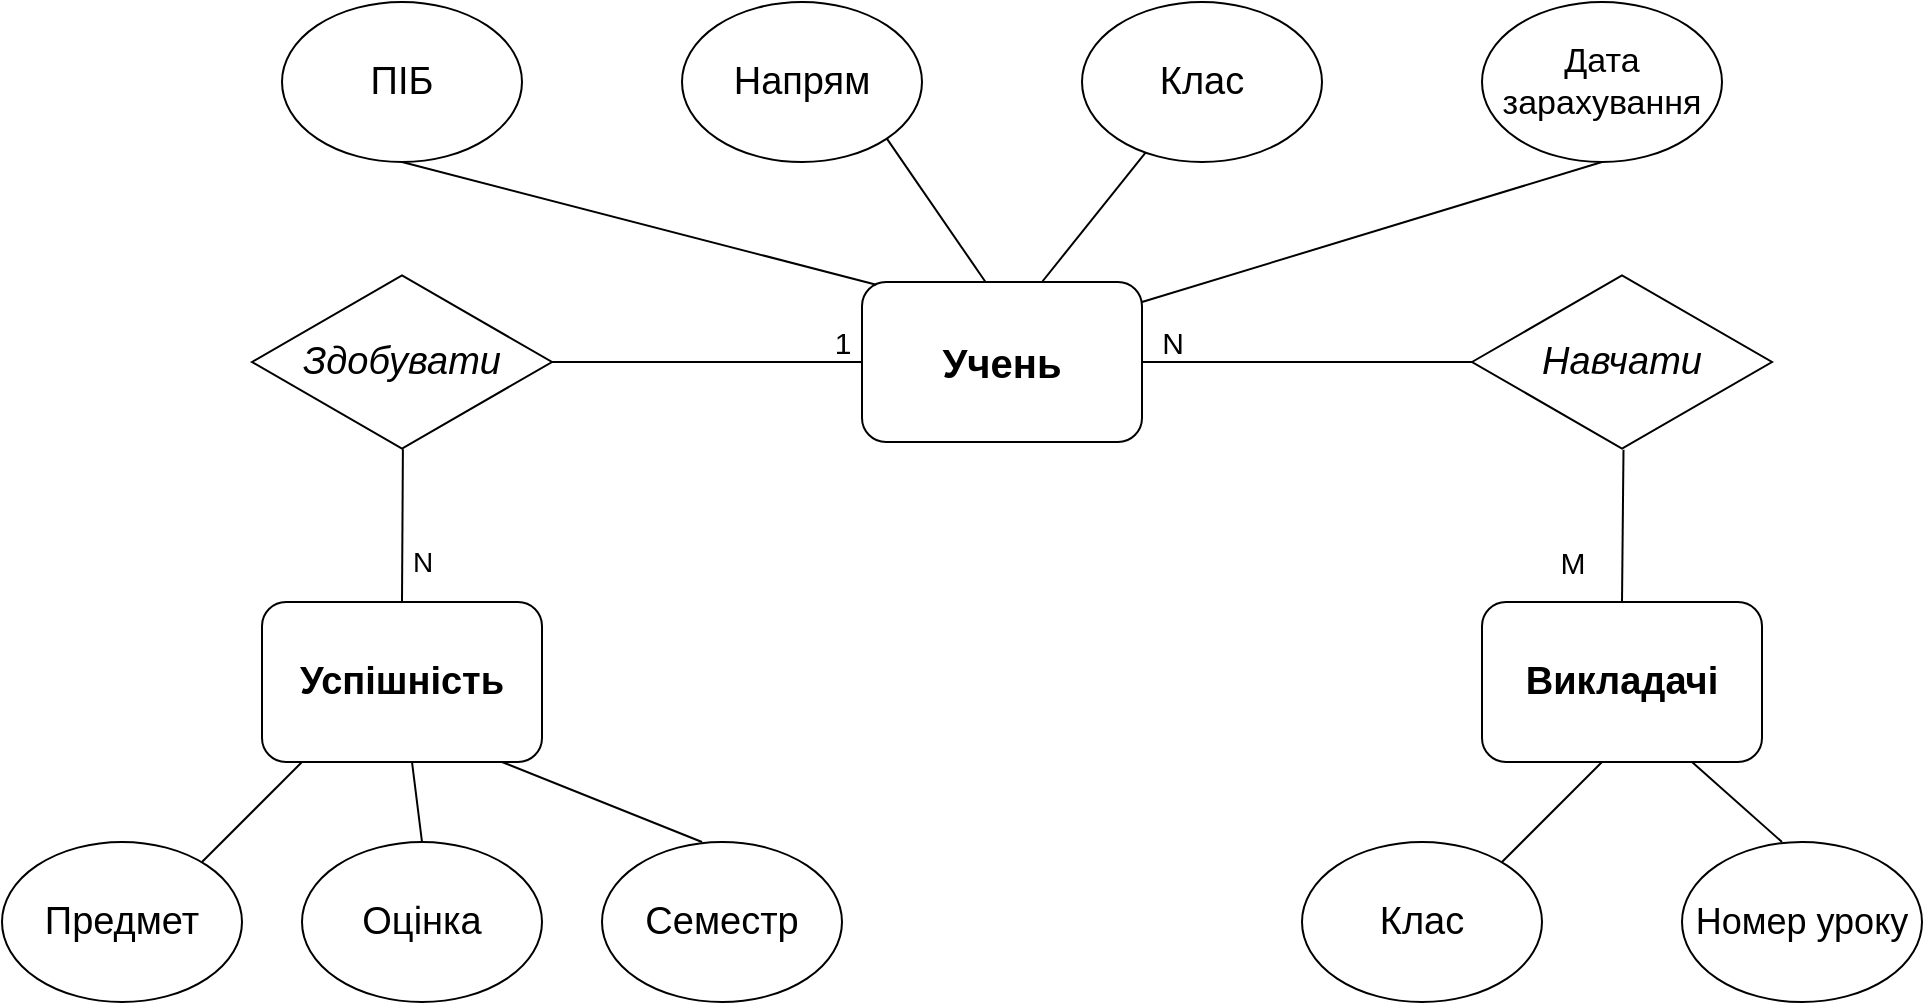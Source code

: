 <mxfile version="13.6.10" type="github">
  <diagram name="Page-1" id="9f46799a-70d6-7492-0946-bef42562c5a5">
    <mxGraphModel dx="1038" dy="580" grid="1" gridSize="10" guides="1" tooltips="1" connect="1" arrows="1" fold="1" page="1" pageScale="1" pageWidth="1100" pageHeight="850" background="#ffffff" math="0" shadow="0">
      <root>
        <mxCell id="0" />
        <mxCell id="1" parent="0" />
        <mxCell id="Mp1x6kanmkIfV_-Pa54P-1" value="&lt;font style=&quot;font-size: 19px&quot;&gt;&lt;i&gt;Здобувати&lt;/i&gt;&lt;/font&gt;" style="html=1;whiteSpace=wrap;aspect=fixed;shape=isoRectangle;" vertex="1" parent="1">
          <mxGeometry x="145" y="155" width="150" height="90" as="geometry" />
        </mxCell>
        <mxCell id="Mp1x6kanmkIfV_-Pa54P-2" value="&lt;font style=&quot;font-size: 19px&quot;&gt;&lt;i&gt;Навчати&lt;/i&gt;&lt;/font&gt;" style="html=1;whiteSpace=wrap;aspect=fixed;shape=isoRectangle;" vertex="1" parent="1">
          <mxGeometry x="755" y="155" width="150" height="90" as="geometry" />
        </mxCell>
        <mxCell id="Mp1x6kanmkIfV_-Pa54P-3" value="&lt;font style=&quot;font-size: 20px&quot;&gt;&lt;b&gt;Учень&lt;/b&gt;&lt;/font&gt;" style="rounded=1;whiteSpace=wrap;html=1;" vertex="1" parent="1">
          <mxGeometry x="450" y="160" width="140" height="80" as="geometry" />
        </mxCell>
        <mxCell id="Mp1x6kanmkIfV_-Pa54P-4" value="&lt;font style=&quot;font-size: 19px&quot;&gt;ПІБ&lt;/font&gt;" style="ellipse;whiteSpace=wrap;html=1;" vertex="1" parent="1">
          <mxGeometry x="160" y="20" width="120" height="80" as="geometry" />
        </mxCell>
        <mxCell id="Mp1x6kanmkIfV_-Pa54P-5" value="&lt;font style=&quot;font-size: 19px&quot;&gt;Напрям&lt;/font&gt;" style="ellipse;whiteSpace=wrap;html=1;" vertex="1" parent="1">
          <mxGeometry x="360" y="20" width="120" height="80" as="geometry" />
        </mxCell>
        <mxCell id="Mp1x6kanmkIfV_-Pa54P-6" value="&lt;font style=&quot;font-size: 19px&quot;&gt;Клас&lt;/font&gt;" style="ellipse;whiteSpace=wrap;html=1;" vertex="1" parent="1">
          <mxGeometry x="560" y="20" width="120" height="80" as="geometry" />
        </mxCell>
        <mxCell id="Mp1x6kanmkIfV_-Pa54P-7" value="&lt;font style=&quot;font-size: 17px&quot;&gt;&lt;font style=&quot;font-size: 17px&quot;&gt;Дата &lt;/font&gt;&lt;font style=&quot;font-size: 17px&quot;&gt;зарахування&lt;/font&gt;&lt;/font&gt;" style="ellipse;whiteSpace=wrap;html=1;" vertex="1" parent="1">
          <mxGeometry x="760" y="20" width="120" height="80" as="geometry" />
        </mxCell>
        <mxCell id="Mp1x6kanmkIfV_-Pa54P-12" value="" style="endArrow=none;html=1;entryX=0.5;entryY=1;entryDx=0;entryDy=0;" edge="1" parent="1" target="Mp1x6kanmkIfV_-Pa54P-7">
          <mxGeometry width="50" height="50" relative="1" as="geometry">
            <mxPoint x="590" y="170" as="sourcePoint" />
            <mxPoint x="640" y="120" as="targetPoint" />
          </mxGeometry>
        </mxCell>
        <mxCell id="Mp1x6kanmkIfV_-Pa54P-13" value="" style="endArrow=none;html=1;exitX=0.5;exitY=1;exitDx=0;exitDy=0;entryX=0.051;entryY=0.017;entryDx=0;entryDy=0;entryPerimeter=0;" edge="1" parent="1" source="Mp1x6kanmkIfV_-Pa54P-4" target="Mp1x6kanmkIfV_-Pa54P-3">
          <mxGeometry width="50" height="50" relative="1" as="geometry">
            <mxPoint x="280" y="170" as="sourcePoint" />
            <mxPoint x="440" y="160" as="targetPoint" />
          </mxGeometry>
        </mxCell>
        <mxCell id="Mp1x6kanmkIfV_-Pa54P-14" value="" style="endArrow=none;html=1;" edge="1" parent="1" target="Mp1x6kanmkIfV_-Pa54P-6">
          <mxGeometry width="50" height="50" relative="1" as="geometry">
            <mxPoint x="540" y="160" as="sourcePoint" />
            <mxPoint x="590" y="110" as="targetPoint" />
          </mxGeometry>
        </mxCell>
        <mxCell id="Mp1x6kanmkIfV_-Pa54P-15" value="" style="endArrow=none;html=1;entryX=1;entryY=1;entryDx=0;entryDy=0;exitX=0.44;exitY=-0.003;exitDx=0;exitDy=0;exitPerimeter=0;" edge="1" parent="1" source="Mp1x6kanmkIfV_-Pa54P-3" target="Mp1x6kanmkIfV_-Pa54P-5">
          <mxGeometry width="50" height="50" relative="1" as="geometry">
            <mxPoint x="500" y="140" as="sourcePoint" />
            <mxPoint x="530" y="80" as="targetPoint" />
          </mxGeometry>
        </mxCell>
        <mxCell id="Mp1x6kanmkIfV_-Pa54P-16" value="&lt;b&gt;&lt;font style=&quot;font-size: 19px&quot;&gt;Успішність&lt;/font&gt;&lt;/b&gt;" style="rounded=1;whiteSpace=wrap;html=1;" vertex="1" parent="1">
          <mxGeometry x="150" y="320" width="140" height="80" as="geometry" />
        </mxCell>
        <mxCell id="Mp1x6kanmkIfV_-Pa54P-17" value="&lt;b&gt;&lt;font style=&quot;font-size: 19px&quot;&gt;Викладачі&lt;/font&gt;&lt;/b&gt;" style="rounded=1;whiteSpace=wrap;html=1;" vertex="1" parent="1">
          <mxGeometry x="760" y="320" width="140" height="80" as="geometry" />
        </mxCell>
        <mxCell id="Mp1x6kanmkIfV_-Pa54P-19" value="" style="endArrow=none;html=1;entryX=0.503;entryY=0.984;entryDx=0;entryDy=0;entryPerimeter=0;exitX=0.5;exitY=0;exitDx=0;exitDy=0;" edge="1" parent="1" source="Mp1x6kanmkIfV_-Pa54P-16" target="Mp1x6kanmkIfV_-Pa54P-1">
          <mxGeometry width="50" height="50" relative="1" as="geometry">
            <mxPoint x="240" y="310" as="sourcePoint" />
            <mxPoint x="229" y="260" as="targetPoint" />
          </mxGeometry>
        </mxCell>
        <mxCell id="Mp1x6kanmkIfV_-Pa54P-21" value="" style="endArrow=none;html=1;entryX=0;entryY=0.5;entryDx=0;entryDy=0;" edge="1" parent="1" source="Mp1x6kanmkIfV_-Pa54P-1" target="Mp1x6kanmkIfV_-Pa54P-3">
          <mxGeometry width="50" height="50" relative="1" as="geometry">
            <mxPoint x="300" y="200" as="sourcePoint" />
            <mxPoint x="550" y="270" as="targetPoint" />
          </mxGeometry>
        </mxCell>
        <mxCell id="Mp1x6kanmkIfV_-Pa54P-22" value="" style="endArrow=none;html=1;exitX=1;exitY=0.5;exitDx=0;exitDy=0;" edge="1" parent="1" source="Mp1x6kanmkIfV_-Pa54P-3" target="Mp1x6kanmkIfV_-Pa54P-2">
          <mxGeometry width="50" height="50" relative="1" as="geometry">
            <mxPoint x="640" y="220" as="sourcePoint" />
            <mxPoint x="740" y="198" as="targetPoint" />
          </mxGeometry>
        </mxCell>
        <mxCell id="Mp1x6kanmkIfV_-Pa54P-23" value="" style="endArrow=none;html=1;exitX=0.5;exitY=0;exitDx=0;exitDy=0;entryX=0.505;entryY=0.987;entryDx=0;entryDy=0;entryPerimeter=0;" edge="1" parent="1" source="Mp1x6kanmkIfV_-Pa54P-17" target="Mp1x6kanmkIfV_-Pa54P-2">
          <mxGeometry width="50" height="50" relative="1" as="geometry">
            <mxPoint x="810" y="300" as="sourcePoint" />
            <mxPoint x="860" y="250" as="targetPoint" />
          </mxGeometry>
        </mxCell>
        <mxCell id="Mp1x6kanmkIfV_-Pa54P-24" value="&lt;font style=&quot;font-size: 19px&quot;&gt;Семестр&lt;/font&gt;" style="ellipse;whiteSpace=wrap;html=1;" vertex="1" parent="1">
          <mxGeometry x="320" y="440" width="120" height="80" as="geometry" />
        </mxCell>
        <mxCell id="Mp1x6kanmkIfV_-Pa54P-25" value="&lt;font style=&quot;font-size: 19px&quot;&gt;Предмет&lt;/font&gt;" style="ellipse;whiteSpace=wrap;html=1;" vertex="1" parent="1">
          <mxGeometry x="20" y="440" width="120" height="80" as="geometry" />
        </mxCell>
        <mxCell id="Mp1x6kanmkIfV_-Pa54P-26" value="&lt;font style=&quot;font-size: 19px&quot;&gt;Оцінка&lt;/font&gt;" style="ellipse;whiteSpace=wrap;html=1;" vertex="1" parent="1">
          <mxGeometry x="170" y="440" width="120" height="80" as="geometry" />
        </mxCell>
        <mxCell id="Mp1x6kanmkIfV_-Pa54P-27" value="&lt;font style=&quot;font-size: 19px&quot;&gt;Клас&lt;/font&gt;" style="ellipse;whiteSpace=wrap;html=1;" vertex="1" parent="1">
          <mxGeometry x="670" y="440" width="120" height="80" as="geometry" />
        </mxCell>
        <mxCell id="Mp1x6kanmkIfV_-Pa54P-28" value="&lt;font style=&quot;font-size: 18px&quot;&gt;Номер уроку&lt;/font&gt;" style="ellipse;whiteSpace=wrap;html=1;" vertex="1" parent="1">
          <mxGeometry x="860" y="440" width="120" height="80" as="geometry" />
        </mxCell>
        <mxCell id="Mp1x6kanmkIfV_-Pa54P-30" value="" style="endArrow=none;html=1;" edge="1" parent="1">
          <mxGeometry width="50" height="50" relative="1" as="geometry">
            <mxPoint x="120" y="450" as="sourcePoint" />
            <mxPoint x="170" y="400" as="targetPoint" />
          </mxGeometry>
        </mxCell>
        <mxCell id="Mp1x6kanmkIfV_-Pa54P-31" value="" style="endArrow=none;html=1;" edge="1" parent="1">
          <mxGeometry width="50" height="50" relative="1" as="geometry">
            <mxPoint x="370" y="440" as="sourcePoint" />
            <mxPoint x="270" y="400" as="targetPoint" />
          </mxGeometry>
        </mxCell>
        <mxCell id="Mp1x6kanmkIfV_-Pa54P-32" value="" style="endArrow=none;html=1;" edge="1" parent="1" target="Mp1x6kanmkIfV_-Pa54P-16">
          <mxGeometry width="50" height="50" relative="1" as="geometry">
            <mxPoint x="230" y="440" as="sourcePoint" />
            <mxPoint x="220" y="410" as="targetPoint" />
          </mxGeometry>
        </mxCell>
        <mxCell id="Mp1x6kanmkIfV_-Pa54P-33" value="" style="endArrow=none;html=1;" edge="1" parent="1">
          <mxGeometry width="50" height="50" relative="1" as="geometry">
            <mxPoint x="770" y="450" as="sourcePoint" />
            <mxPoint x="820" y="400" as="targetPoint" />
          </mxGeometry>
        </mxCell>
        <mxCell id="Mp1x6kanmkIfV_-Pa54P-34" value="" style="endArrow=none;html=1;entryX=0.75;entryY=1;entryDx=0;entryDy=0;" edge="1" parent="1" target="Mp1x6kanmkIfV_-Pa54P-17">
          <mxGeometry width="50" height="50" relative="1" as="geometry">
            <mxPoint x="910" y="440" as="sourcePoint" />
            <mxPoint x="960" y="390" as="targetPoint" />
          </mxGeometry>
        </mxCell>
        <mxCell id="Mp1x6kanmkIfV_-Pa54P-35" value="&lt;font style=&quot;font-size: 15px&quot;&gt;1&lt;/font&gt;" style="text;html=1;align=center;verticalAlign=middle;resizable=0;points=[];autosize=1;" vertex="1" parent="1">
          <mxGeometry x="430" y="180" width="20" height="20" as="geometry" />
        </mxCell>
        <mxCell id="Mp1x6kanmkIfV_-Pa54P-36" value="&lt;span style=&quot;font-size: 14px&quot;&gt;N&lt;/span&gt;" style="text;html=1;align=center;verticalAlign=middle;resizable=0;points=[];autosize=1;rotation=0;" vertex="1" parent="1">
          <mxGeometry x="215" y="290" width="30" height="20" as="geometry" />
        </mxCell>
        <mxCell id="Mp1x6kanmkIfV_-Pa54P-37" value="&lt;font style=&quot;font-size: 15px&quot;&gt;M&lt;/font&gt;" style="text;html=1;align=center;verticalAlign=middle;resizable=0;points=[];autosize=1;" vertex="1" parent="1">
          <mxGeometry x="790" y="290" width="30" height="20" as="geometry" />
        </mxCell>
        <mxCell id="Mp1x6kanmkIfV_-Pa54P-38" value="&lt;font style=&quot;font-size: 15px&quot;&gt;N&lt;/font&gt;" style="text;html=1;align=center;verticalAlign=middle;resizable=0;points=[];autosize=1;" vertex="1" parent="1">
          <mxGeometry x="590" y="180" width="30" height="20" as="geometry" />
        </mxCell>
      </root>
    </mxGraphModel>
  </diagram>
</mxfile>
